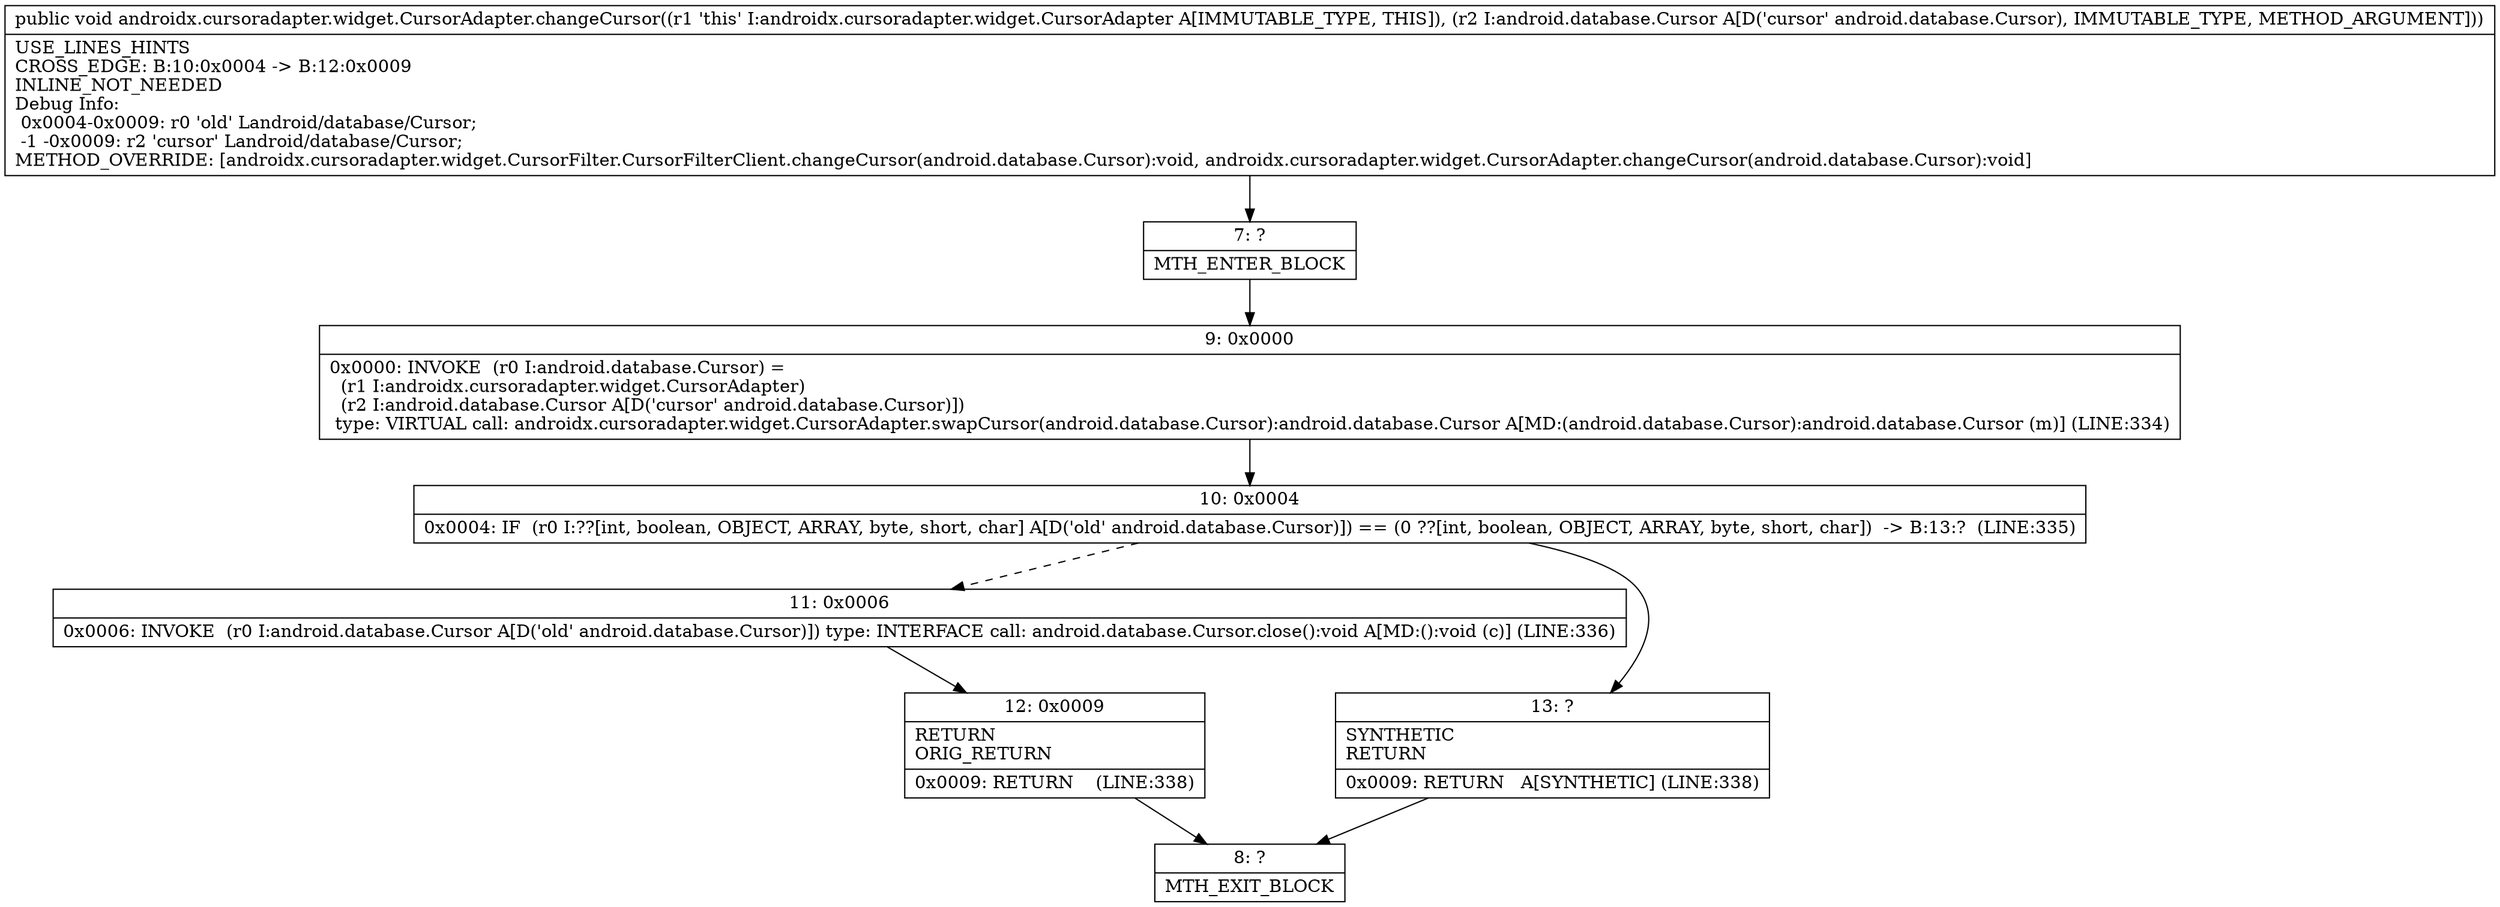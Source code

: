digraph "CFG forandroidx.cursoradapter.widget.CursorAdapter.changeCursor(Landroid\/database\/Cursor;)V" {
Node_7 [shape=record,label="{7\:\ ?|MTH_ENTER_BLOCK\l}"];
Node_9 [shape=record,label="{9\:\ 0x0000|0x0000: INVOKE  (r0 I:android.database.Cursor) = \l  (r1 I:androidx.cursoradapter.widget.CursorAdapter)\l  (r2 I:android.database.Cursor A[D('cursor' android.database.Cursor)])\l type: VIRTUAL call: androidx.cursoradapter.widget.CursorAdapter.swapCursor(android.database.Cursor):android.database.Cursor A[MD:(android.database.Cursor):android.database.Cursor (m)] (LINE:334)\l}"];
Node_10 [shape=record,label="{10\:\ 0x0004|0x0004: IF  (r0 I:??[int, boolean, OBJECT, ARRAY, byte, short, char] A[D('old' android.database.Cursor)]) == (0 ??[int, boolean, OBJECT, ARRAY, byte, short, char])  \-\> B:13:?  (LINE:335)\l}"];
Node_11 [shape=record,label="{11\:\ 0x0006|0x0006: INVOKE  (r0 I:android.database.Cursor A[D('old' android.database.Cursor)]) type: INTERFACE call: android.database.Cursor.close():void A[MD:():void (c)] (LINE:336)\l}"];
Node_12 [shape=record,label="{12\:\ 0x0009|RETURN\lORIG_RETURN\l|0x0009: RETURN    (LINE:338)\l}"];
Node_8 [shape=record,label="{8\:\ ?|MTH_EXIT_BLOCK\l}"];
Node_13 [shape=record,label="{13\:\ ?|SYNTHETIC\lRETURN\l|0x0009: RETURN   A[SYNTHETIC] (LINE:338)\l}"];
MethodNode[shape=record,label="{public void androidx.cursoradapter.widget.CursorAdapter.changeCursor((r1 'this' I:androidx.cursoradapter.widget.CursorAdapter A[IMMUTABLE_TYPE, THIS]), (r2 I:android.database.Cursor A[D('cursor' android.database.Cursor), IMMUTABLE_TYPE, METHOD_ARGUMENT]))  | USE_LINES_HINTS\lCROSS_EDGE: B:10:0x0004 \-\> B:12:0x0009\lINLINE_NOT_NEEDED\lDebug Info:\l  0x0004\-0x0009: r0 'old' Landroid\/database\/Cursor;\l  \-1 \-0x0009: r2 'cursor' Landroid\/database\/Cursor;\lMETHOD_OVERRIDE: [androidx.cursoradapter.widget.CursorFilter.CursorFilterClient.changeCursor(android.database.Cursor):void, androidx.cursoradapter.widget.CursorAdapter.changeCursor(android.database.Cursor):void]\l}"];
MethodNode -> Node_7;Node_7 -> Node_9;
Node_9 -> Node_10;
Node_10 -> Node_11[style=dashed];
Node_10 -> Node_13;
Node_11 -> Node_12;
Node_12 -> Node_8;
Node_13 -> Node_8;
}

